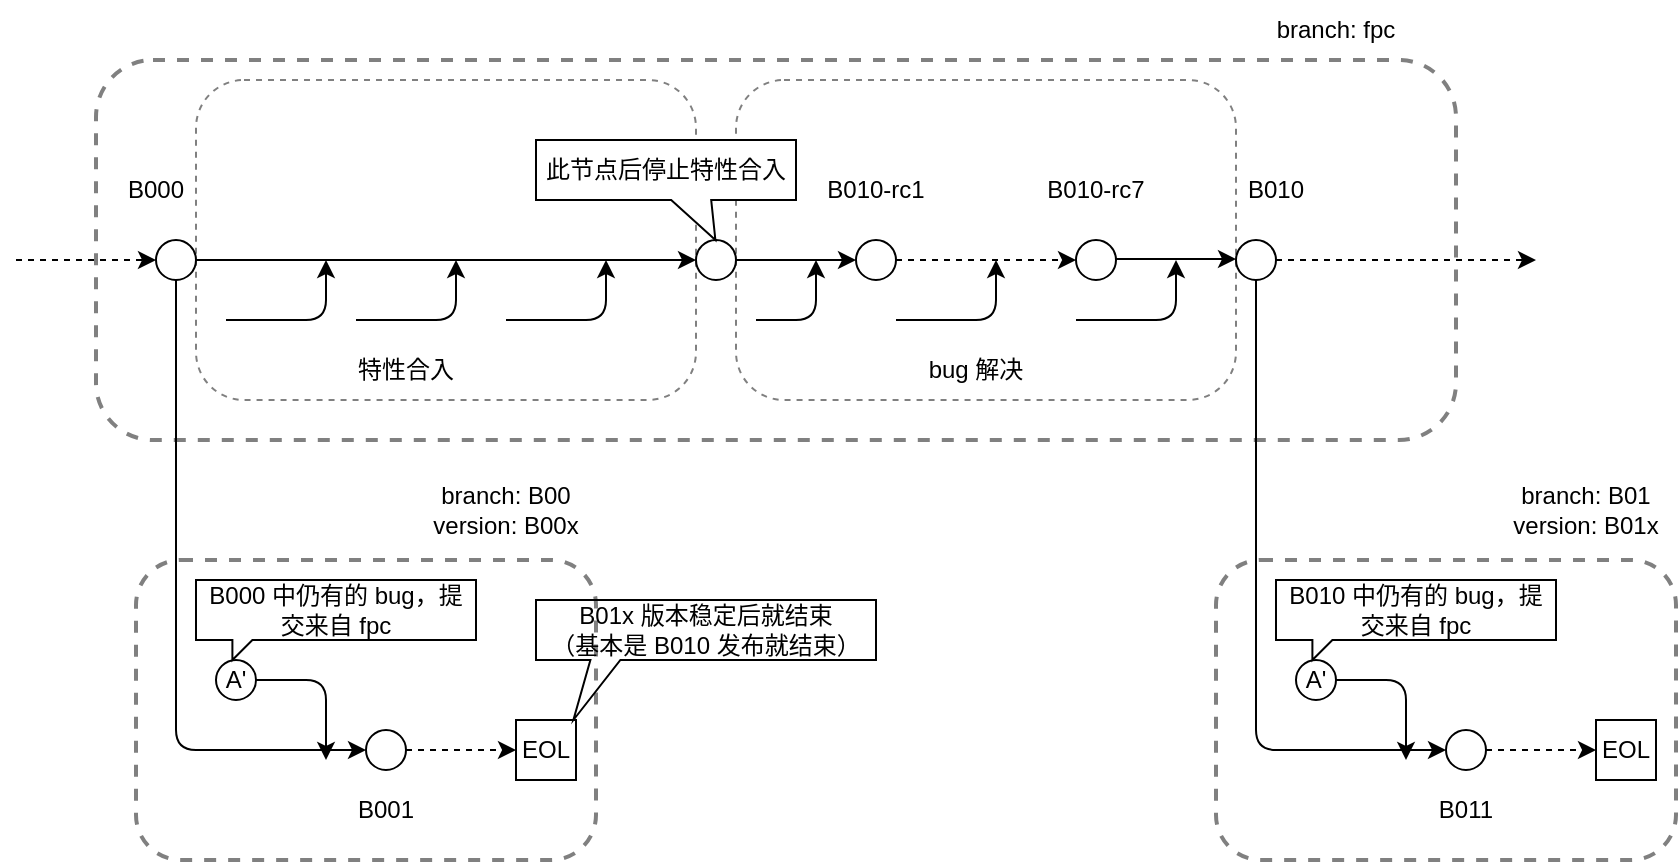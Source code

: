 <mxfile version="20.8.10" type="device"><diagram name="Page-1" id="_YNxPxap_y9UmtAF_nTW"><mxGraphModel dx="765" dy="517" grid="1" gridSize="10" guides="1" tooltips="1" connect="1" arrows="1" fold="1" page="1" pageScale="1" pageWidth="850" pageHeight="1100" math="0" shadow="0"><root><mxCell id="0"/><mxCell id="1" parent="0"/><mxCell id="vKbkW17bmsAQBWLhmeA6-28" value="" style="rounded=1;whiteSpace=wrap;html=1;dashed=1;fillColor=none;strokeWidth=2;strokeColor=#808080;" parent="1" vertex="1"><mxGeometry x="50" y="110" width="680" height="190" as="geometry"/></mxCell><mxCell id="wFm2DBvnR3xCmFE77oVf-13" value="" style="rounded=1;whiteSpace=wrap;html=1;dashed=1;fillColor=none;strokeWidth=1;strokeColor=#808080;" parent="1" vertex="1"><mxGeometry x="370" y="120" width="250" height="160" as="geometry"/></mxCell><mxCell id="wFm2DBvnR3xCmFE77oVf-12" value="" style="rounded=1;whiteSpace=wrap;html=1;dashed=1;fillColor=none;strokeWidth=1;strokeColor=#808080;" parent="1" vertex="1"><mxGeometry x="100" y="120" width="250" height="160" as="geometry"/></mxCell><mxCell id="vKbkW17bmsAQBWLhmeA6-39" value="" style="rounded=1;whiteSpace=wrap;html=1;dashed=1;fillColor=none;strokeWidth=2;strokeColor=#808080;" parent="1" vertex="1"><mxGeometry x="610" y="360" width="230" height="150" as="geometry"/></mxCell><mxCell id="dy4-aQQsAtWrz5TYH5hO-3" value="" style="ellipse;whiteSpace=wrap;html=1;aspect=fixed;" parent="1" vertex="1"><mxGeometry x="80" y="200" width="20" height="20" as="geometry"/></mxCell><mxCell id="dy4-aQQsAtWrz5TYH5hO-4" value="" style="endArrow=classic;html=1;rounded=0;exitX=1;exitY=0.5;exitDx=0;exitDy=0;entryX=0;entryY=0.5;entryDx=0;entryDy=0;" parent="1" source="dy4-aQQsAtWrz5TYH5hO-3" target="dy4-aQQsAtWrz5TYH5hO-18" edge="1"><mxGeometry width="50" height="50" relative="1" as="geometry"><mxPoint x="390" y="330" as="sourcePoint"/><mxPoint x="350" y="210" as="targetPoint"/></mxGeometry></mxCell><mxCell id="dy4-aQQsAtWrz5TYH5hO-12" value="" style="endArrow=classic;html=1;rounded=1;" parent="1" edge="1"><mxGeometry width="50" height="50" relative="1" as="geometry"><mxPoint x="115" y="240" as="sourcePoint"/><mxPoint x="165" y="210" as="targetPoint"/><Array as="points"><mxPoint x="165" y="240"/></Array></mxGeometry></mxCell><mxCell id="dy4-aQQsAtWrz5TYH5hO-13" value="" style="endArrow=classic;html=1;rounded=1;" parent="1" edge="1"><mxGeometry width="50" height="50" relative="1" as="geometry"><mxPoint x="180" y="240" as="sourcePoint"/><mxPoint x="230" y="210" as="targetPoint"/><Array as="points"><mxPoint x="230" y="240"/></Array></mxGeometry></mxCell><mxCell id="dy4-aQQsAtWrz5TYH5hO-15" value="B000" style="text;html=1;strokeColor=none;fillColor=none;align=center;verticalAlign=middle;whiteSpace=wrap;rounded=0;" parent="1" vertex="1"><mxGeometry x="50" y="160" width="60" height="30" as="geometry"/></mxCell><mxCell id="dy4-aQQsAtWrz5TYH5hO-16" value="B010-rc1" style="text;html=1;strokeColor=none;fillColor=none;align=center;verticalAlign=middle;whiteSpace=wrap;rounded=0;" parent="1" vertex="1"><mxGeometry x="410" y="160" width="60" height="30" as="geometry"/></mxCell><mxCell id="dy4-aQQsAtWrz5TYH5hO-23" value="" style="endArrow=classic;html=1;rounded=1;entryX=0;entryY=0.5;entryDx=0;entryDy=0;dashed=1;" parent="1" target="dy4-aQQsAtWrz5TYH5hO-3" edge="1"><mxGeometry width="50" height="50" relative="1" as="geometry"><mxPoint x="10" y="210" as="sourcePoint"/><mxPoint x="380" y="310" as="targetPoint"/></mxGeometry></mxCell><mxCell id="dy4-aQQsAtWrz5TYH5hO-24" value="" style="endArrow=classic;html=1;rounded=1;dashed=1;startArrow=none;exitX=1;exitY=0.5;exitDx=0;exitDy=0;" parent="1" source="wFm2DBvnR3xCmFE77oVf-15" edge="1"><mxGeometry width="50" height="50" relative="1" as="geometry"><mxPoint x="630" y="210" as="sourcePoint"/><mxPoint x="770" y="210" as="targetPoint"/></mxGeometry></mxCell><mxCell id="vKbkW17bmsAQBWLhmeA6-20" value="" style="endArrow=classic;html=1;rounded=0;exitX=1;exitY=0.5;exitDx=0;exitDy=0;entryX=0;entryY=0.5;entryDx=0;entryDy=0;startArrow=none;" parent="1" source="dy4-aQQsAtWrz5TYH5hO-18" target="vKbkW17bmsAQBWLhmeA6-26" edge="1"><mxGeometry width="50" height="50" relative="1" as="geometry"><mxPoint x="345" y="210" as="sourcePoint"/><mxPoint x="590" y="210" as="targetPoint"/></mxGeometry></mxCell><mxCell id="vKbkW17bmsAQBWLhmeA6-21" value="" style="endArrow=classic;html=1;rounded=1;exitX=1;exitY=0.5;exitDx=0;exitDy=0;" parent="1" edge="1"><mxGeometry width="50" height="50" relative="1" as="geometry"><mxPoint x="255" y="240" as="sourcePoint"/><mxPoint x="305" y="210" as="targetPoint"/><Array as="points"><mxPoint x="305" y="240"/></Array></mxGeometry></mxCell><mxCell id="vKbkW17bmsAQBWLhmeA6-22" value="" style="endArrow=classic;html=1;rounded=1;" parent="1" edge="1"><mxGeometry width="50" height="50" relative="1" as="geometry"><mxPoint x="380" y="240" as="sourcePoint"/><mxPoint x="410" y="210" as="targetPoint"/><Array as="points"><mxPoint x="410" y="240"/></Array></mxGeometry></mxCell><mxCell id="vKbkW17bmsAQBWLhmeA6-25" value="B010-rc7" style="text;html=1;strokeColor=none;fillColor=none;align=center;verticalAlign=middle;whiteSpace=wrap;rounded=0;" parent="1" vertex="1"><mxGeometry x="520" y="160" width="60" height="30" as="geometry"/></mxCell><mxCell id="vKbkW17bmsAQBWLhmeA6-26" value="" style="ellipse;whiteSpace=wrap;html=1;aspect=fixed;" parent="1" vertex="1"><mxGeometry x="430" y="200" width="20" height="20" as="geometry"/></mxCell><mxCell id="vKbkW17bmsAQBWLhmeA6-29" value="branch: fpc" style="text;html=1;strokeColor=none;fillColor=none;align=center;verticalAlign=middle;whiteSpace=wrap;rounded=0;" parent="1" vertex="1"><mxGeometry x="630" y="80" width="80" height="30" as="geometry"/></mxCell><mxCell id="vKbkW17bmsAQBWLhmeA6-30" value="" style="endArrow=classic;html=1;rounded=1;entryX=0.5;entryY=0;entryDx=0;entryDy=0;exitX=1;exitY=0.5;exitDx=0;exitDy=0;" parent="1" source="vKbkW17bmsAQBWLhmeA6-35" edge="1"><mxGeometry width="50" height="50" relative="1" as="geometry"><mxPoint x="655" y="420" as="sourcePoint"/><mxPoint x="705" y="460" as="targetPoint"/><Array as="points"><mxPoint x="705" y="420"/></Array></mxGeometry></mxCell><mxCell id="vKbkW17bmsAQBWLhmeA6-31" value="" style="endArrow=classic;html=1;rounded=1;entryX=0;entryY=0.5;entryDx=0;entryDy=0;exitX=0.5;exitY=1;exitDx=0;exitDy=0;" parent="1" source="wFm2DBvnR3xCmFE77oVf-15" target="vKbkW17bmsAQBWLhmeA6-32" edge="1"><mxGeometry width="50" height="50" relative="1" as="geometry"><mxPoint x="925" y="225" as="sourcePoint"/><mxPoint x="725" y="425" as="targetPoint"/><Array as="points"><mxPoint x="630" y="455"/></Array></mxGeometry></mxCell><mxCell id="vKbkW17bmsAQBWLhmeA6-32" value="" style="ellipse;whiteSpace=wrap;html=1;aspect=fixed;" parent="1" vertex="1"><mxGeometry x="725" y="445" width="20" height="20" as="geometry"/></mxCell><mxCell id="vKbkW17bmsAQBWLhmeA6-35" value="A'" style="ellipse;whiteSpace=wrap;html=1;aspect=fixed;strokeColor=#000000;strokeWidth=1;fillColor=none;" parent="1" vertex="1"><mxGeometry x="650" y="410" width="20" height="20" as="geometry"/></mxCell><mxCell id="vKbkW17bmsAQBWLhmeA6-37" value="B010 中仍有的 bug，提交来自 fpc" style="shape=callout;whiteSpace=wrap;html=1;perimeter=calloutPerimeter;strokeColor=#000000;strokeWidth=1;fillColor=none;base=10;position2=0.13;size=10;position=0.13;" parent="1" vertex="1"><mxGeometry x="640" y="370" width="140" height="40" as="geometry"/></mxCell><mxCell id="vKbkW17bmsAQBWLhmeA6-38" value="" style="endArrow=classic;html=1;rounded=1;dashed=1;entryX=0;entryY=0.5;entryDx=0;entryDy=0;" parent="1" target="AVBU5y9vOWEym2w3TNFs-1" edge="1"><mxGeometry width="50" height="50" relative="1" as="geometry"><mxPoint x="745" y="455" as="sourcePoint"/><mxPoint x="810" y="455" as="targetPoint"/></mxGeometry></mxCell><mxCell id="vKbkW17bmsAQBWLhmeA6-40" value="branch: B01&lt;br&gt;version: B01x" style="text;html=1;strokeColor=none;fillColor=none;align=center;verticalAlign=middle;whiteSpace=wrap;rounded=0;" parent="1" vertex="1"><mxGeometry x="750" y="320" width="90" height="30" as="geometry"/></mxCell><mxCell id="AVBU5y9vOWEym2w3TNFs-1" value="EOL" style="whiteSpace=wrap;html=1;aspect=fixed;" parent="1" vertex="1"><mxGeometry x="800" y="440" width="30" height="30" as="geometry"/></mxCell><mxCell id="wFm2DBvnR3xCmFE77oVf-2" value="特性合入" style="text;html=1;strokeColor=none;fillColor=none;align=center;verticalAlign=middle;whiteSpace=wrap;rounded=0;" parent="1" vertex="1"><mxGeometry x="175" y="250" width="60" height="30" as="geometry"/></mxCell><mxCell id="wFm2DBvnR3xCmFE77oVf-4" value="bug 解决" style="text;html=1;strokeColor=none;fillColor=none;align=center;verticalAlign=middle;whiteSpace=wrap;rounded=0;" parent="1" vertex="1"><mxGeometry x="460" y="250" width="60" height="30" as="geometry"/></mxCell><mxCell id="dy4-aQQsAtWrz5TYH5hO-18" value="" style="ellipse;whiteSpace=wrap;html=1;aspect=fixed;" parent="1" vertex="1"><mxGeometry x="350" y="200" width="20" height="20" as="geometry"/></mxCell><mxCell id="wFm2DBvnR3xCmFE77oVf-8" value="" style="endArrow=classic;html=1;rounded=1;" parent="1" edge="1"><mxGeometry width="50" height="50" relative="1" as="geometry"><mxPoint x="450" y="240" as="sourcePoint"/><mxPoint x="500" y="210" as="targetPoint"/><Array as="points"><mxPoint x="500" y="240"/></Array></mxGeometry></mxCell><mxCell id="wFm2DBvnR3xCmFE77oVf-9" value="" style="ellipse;whiteSpace=wrap;html=1;aspect=fixed;" parent="1" vertex="1"><mxGeometry x="540" y="200" width="20" height="20" as="geometry"/></mxCell><mxCell id="wFm2DBvnR3xCmFE77oVf-10" value="" style="endArrow=classic;html=1;rounded=1;dashed=1;entryX=0;entryY=0.5;entryDx=0;entryDy=0;exitX=1;exitY=0.5;exitDx=0;exitDy=0;" parent="1" source="vKbkW17bmsAQBWLhmeA6-26" target="wFm2DBvnR3xCmFE77oVf-9" edge="1"><mxGeometry width="50" height="50" relative="1" as="geometry"><mxPoint x="450" y="210" as="sourcePoint"/><mxPoint x="515" y="209.5" as="targetPoint"/></mxGeometry></mxCell><mxCell id="wFm2DBvnR3xCmFE77oVf-14" value="" style="endArrow=classic;html=1;rounded=0;exitX=1;exitY=0.5;exitDx=0;exitDy=0;entryX=0;entryY=0.5;entryDx=0;entryDy=0;startArrow=none;" parent="1" edge="1"><mxGeometry width="50" height="50" relative="1" as="geometry"><mxPoint x="560" y="209.5" as="sourcePoint"/><mxPoint x="620" y="209.5" as="targetPoint"/></mxGeometry></mxCell><mxCell id="wFm2DBvnR3xCmFE77oVf-16" value="" style="endArrow=none;html=1;rounded=1;dashed=1;" parent="1" target="wFm2DBvnR3xCmFE77oVf-15" edge="1"><mxGeometry width="50" height="50" relative="1" as="geometry"><mxPoint x="630" y="210" as="sourcePoint"/><mxPoint x="675" y="209.5" as="targetPoint"/></mxGeometry></mxCell><mxCell id="wFm2DBvnR3xCmFE77oVf-15" value="" style="ellipse;whiteSpace=wrap;html=1;aspect=fixed;" parent="1" vertex="1"><mxGeometry x="620" y="200" width="20" height="20" as="geometry"/></mxCell><mxCell id="wFm2DBvnR3xCmFE77oVf-17" value="B010" style="text;html=1;strokeColor=none;fillColor=none;align=center;verticalAlign=middle;whiteSpace=wrap;rounded=0;" parent="1" vertex="1"><mxGeometry x="610" y="160" width="60" height="30" as="geometry"/></mxCell><mxCell id="wFm2DBvnR3xCmFE77oVf-18" value="" style="endArrow=classic;html=1;rounded=1;" parent="1" edge="1"><mxGeometry width="50" height="50" relative="1" as="geometry"><mxPoint x="540" y="240" as="sourcePoint"/><mxPoint x="590" y="210" as="targetPoint"/><Array as="points"><mxPoint x="590" y="240"/></Array></mxGeometry></mxCell><mxCell id="wFm2DBvnR3xCmFE77oVf-20" value="B011" style="text;html=1;strokeColor=none;fillColor=none;align=center;verticalAlign=middle;whiteSpace=wrap;rounded=0;" parent="1" vertex="1"><mxGeometry x="705" y="470" width="60" height="30" as="geometry"/></mxCell><mxCell id="wFm2DBvnR3xCmFE77oVf-21" value="" style="rounded=1;whiteSpace=wrap;html=1;dashed=1;fillColor=none;strokeWidth=2;strokeColor=#808080;" parent="1" vertex="1"><mxGeometry x="70" y="360" width="230" height="150" as="geometry"/></mxCell><mxCell id="wFm2DBvnR3xCmFE77oVf-22" value="" style="endArrow=classic;html=1;rounded=1;entryX=0.5;entryY=0;entryDx=0;entryDy=0;exitX=1;exitY=0.5;exitDx=0;exitDy=0;" parent="1" source="wFm2DBvnR3xCmFE77oVf-24" edge="1"><mxGeometry width="50" height="50" relative="1" as="geometry"><mxPoint x="115" y="420" as="sourcePoint"/><mxPoint x="165" y="460" as="targetPoint"/><Array as="points"><mxPoint x="165" y="420"/></Array></mxGeometry></mxCell><mxCell id="wFm2DBvnR3xCmFE77oVf-23" value="" style="ellipse;whiteSpace=wrap;html=1;aspect=fixed;" parent="1" vertex="1"><mxGeometry x="185" y="445" width="20" height="20" as="geometry"/></mxCell><mxCell id="wFm2DBvnR3xCmFE77oVf-24" value="A'" style="ellipse;whiteSpace=wrap;html=1;aspect=fixed;strokeColor=#000000;strokeWidth=1;fillColor=none;" parent="1" vertex="1"><mxGeometry x="110" y="410" width="20" height="20" as="geometry"/></mxCell><mxCell id="wFm2DBvnR3xCmFE77oVf-25" value="B000 中仍有的 bug，提交来自 fpc" style="shape=callout;whiteSpace=wrap;html=1;perimeter=calloutPerimeter;strokeColor=#000000;strokeWidth=1;fillColor=none;base=10;position2=0.13;size=10;position=0.13;" parent="1" vertex="1"><mxGeometry x="100" y="370" width="140" height="40" as="geometry"/></mxCell><mxCell id="wFm2DBvnR3xCmFE77oVf-26" value="" style="endArrow=classic;html=1;rounded=1;dashed=1;entryX=0;entryY=0.5;entryDx=0;entryDy=0;" parent="1" target="wFm2DBvnR3xCmFE77oVf-28" edge="1"><mxGeometry width="50" height="50" relative="1" as="geometry"><mxPoint x="205" y="455" as="sourcePoint"/><mxPoint x="270" y="455" as="targetPoint"/></mxGeometry></mxCell><mxCell id="wFm2DBvnR3xCmFE77oVf-27" value="branch: B00&lt;br&gt;version: B00x" style="text;html=1;strokeColor=none;fillColor=none;align=center;verticalAlign=middle;whiteSpace=wrap;rounded=0;" parent="1" vertex="1"><mxGeometry x="210" y="320" width="90" height="30" as="geometry"/></mxCell><mxCell id="wFm2DBvnR3xCmFE77oVf-28" value="EOL" style="whiteSpace=wrap;html=1;aspect=fixed;" parent="1" vertex="1"><mxGeometry x="260" y="440" width="30" height="30" as="geometry"/></mxCell><mxCell id="wFm2DBvnR3xCmFE77oVf-29" value="B001" style="text;html=1;strokeColor=none;fillColor=none;align=center;verticalAlign=middle;whiteSpace=wrap;rounded=0;" parent="1" vertex="1"><mxGeometry x="165" y="470" width="60" height="30" as="geometry"/></mxCell><mxCell id="wFm2DBvnR3xCmFE77oVf-30" value="" style="endArrow=classic;html=1;rounded=1;entryX=0;entryY=0.5;entryDx=0;entryDy=0;exitX=0.5;exitY=1;exitDx=0;exitDy=0;" parent="1" source="dy4-aQQsAtWrz5TYH5hO-3" target="wFm2DBvnR3xCmFE77oVf-23" edge="1"><mxGeometry width="50" height="50" relative="1" as="geometry"><mxPoint x="90" y="220" as="sourcePoint"/><mxPoint x="185" y="455" as="targetPoint"/><Array as="points"><mxPoint x="90" y="455"/></Array></mxGeometry></mxCell><mxCell id="wFm2DBvnR3xCmFE77oVf-31" value="B01x 版本稳定后就结束&lt;br&gt;（基本是 B010 发布就结束）" style="shape=callout;whiteSpace=wrap;html=1;perimeter=calloutPerimeter;strokeColor=#000000;strokeWidth=1;fillColor=none;base=15;position2=0.11;size=30;position=0.16;" parent="1" vertex="1"><mxGeometry x="270" y="380" width="170" height="60" as="geometry"/></mxCell><mxCell id="VGyBJmtT-TDyx3PLdWpl-1" value="此节点后停止特性合入" style="shape=callout;whiteSpace=wrap;html=1;perimeter=calloutPerimeter;size=20;position=0.52;position2=0.69;" parent="1" vertex="1"><mxGeometry x="270" y="150" width="130" height="50" as="geometry"/></mxCell></root></mxGraphModel></diagram></mxfile>